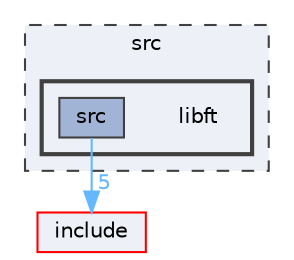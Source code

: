 digraph "/home/ssergiu/projects/cub3d/src/libft"
{
 // INTERACTIVE_SVG=YES
 // LATEX_PDF_SIZE
  bgcolor="transparent";
  edge [fontname=Helvetica,fontsize=10,labelfontname=Helvetica,labelfontsize=10];
  node [fontname=Helvetica,fontsize=10,shape=box,height=0.2,width=0.4];
  compound=true
  subgraph clusterdir_68267d1309a1af8e8297ef4c3efbcdba {
    graph [ bgcolor="#edf0f7", pencolor="grey25", label="src", fontname=Helvetica,fontsize=10 style="filled,dashed", URL="dir_68267d1309a1af8e8297ef4c3efbcdba.html",tooltip=""]
  subgraph clusterdir_0875826b1a8f3435681a79fbc69263bd {
    graph [ bgcolor="#edf0f7", pencolor="grey25", label="", fontname=Helvetica,fontsize=10 style="filled,bold", URL="dir_0875826b1a8f3435681a79fbc69263bd.html",tooltip=""]
    dir_0875826b1a8f3435681a79fbc69263bd [shape=plaintext, label="libft"];
  dir_a0b330c80258c6090935f2a043f3ba92 [label="src", fillcolor="#a2b4d6", color="grey25", style="filled", URL="dir_a0b330c80258c6090935f2a043f3ba92.html",tooltip=""];
  }
  }
  dir_d44c64559bbebec7f509842c48db8b23 [label="include", fillcolor="#edf0f7", color="red", style="filled", URL="dir_d44c64559bbebec7f509842c48db8b23.html",tooltip=""];
  dir_a0b330c80258c6090935f2a043f3ba92->dir_d44c64559bbebec7f509842c48db8b23 [headlabel="5", labeldistance=1.5 headhref="dir_000004_000000.html" color="steelblue1" fontcolor="steelblue1"];
}
